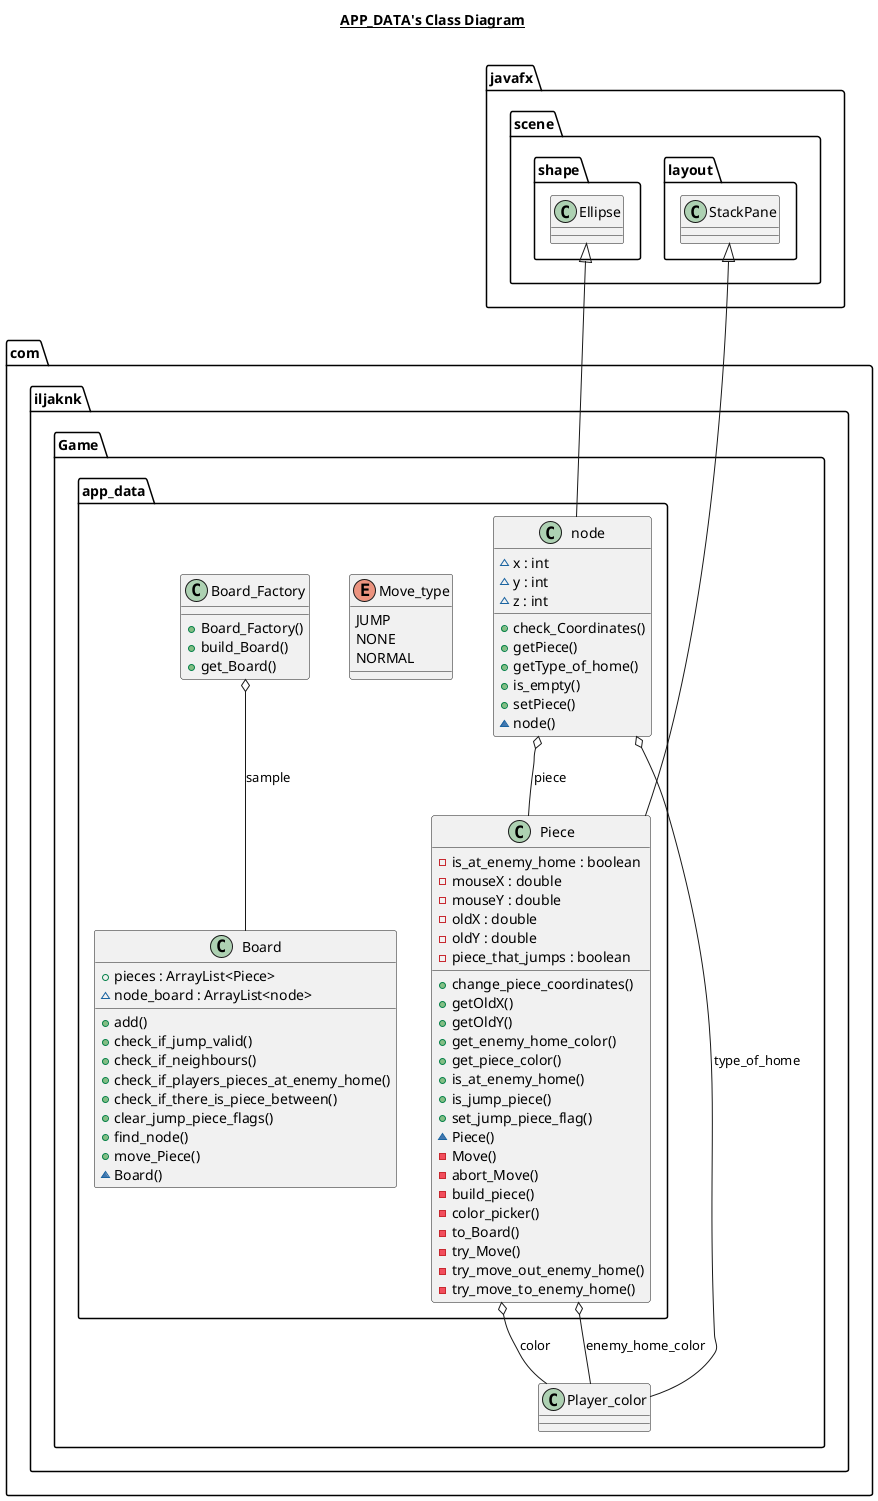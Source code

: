 @startuml

title __APP_DATA's Class Diagram__\n


    namespace com.iljaknk {
      namespace Game {
        namespace app_data {
          class com.iljaknk.Game.app_data.Board {
              + pieces : ArrayList<Piece>
              ~ node_board : ArrayList<node>
              + add()
              + check_if_jump_valid()
              + check_if_neighbours()
              + check_if_players_pieces_at_enemy_home()
              + check_if_there_is_piece_between()
              + clear_jump_piece_flags()
              + find_node()
              + move_Piece()
              ~ Board()
          }
        }
      }
    }

  


    namespace com.iljaknk {
      namespace Game {
        namespace app_data {
          class com.iljaknk.Game.app_data.Board_Factory {
              + Board_Factory()
              + build_Board()
              + get_Board()
          }
        }
      }
    }

  


    namespace com.iljaknk {
      namespace Game {
        namespace app_data {
          enum Move_type {
            JUMP
            NONE
            NORMAL
          }
        }
      }
    }

  


    namespace com.iljaknk {
      namespace Game {
        namespace app_data {
          class com.iljaknk.Game.app_data.Piece {
              - is_at_enemy_home : boolean
              - mouseX : double
              - mouseY : double
              - oldX : double
              - oldY : double
              - piece_that_jumps : boolean
              + change_piece_coordinates()
              + getOldX()
              + getOldY()
              + get_enemy_home_color()
              + get_piece_color()
              + is_at_enemy_home()
              + is_jump_piece()
              + set_jump_piece_flag()
              ~ Piece()
              - Move()
              - abort_Move()
              - build_piece()
              - color_picker()
              - to_Board()
              - try_Move()
              - try_move_out_enemy_home()
              - try_move_to_enemy_home()
          }
        }
      }
    }

  


    namespace com.iljaknk {
      namespace Game {
        namespace app_data {
          class com.iljaknk.Game.app_data.node {
              ~ x : int
              ~ y : int
              ~ z : int
              + check_Coordinates()
              + getPiece()
              + getType_of_home()
              + is_empty()
              + setPiece()
              ~ node()
          }
        }
      }
    }

  

  com.iljaknk.Game.app_data.Board_Factory o-- com.iljaknk.Game.app_data.Board : sample
  com.iljaknk.Game.app_data.Piece -up-|> javafx.scene.layout.StackPane
  com.iljaknk.Game.app_data.Piece o-- com.iljaknk.Game.Player_color : color
  com.iljaknk.Game.app_data.Piece o-- com.iljaknk.Game.Player_color : enemy_home_color
  com.iljaknk.Game.app_data.node -up-|> javafx.scene.shape.Ellipse
  com.iljaknk.Game.app_data.node o-- com.iljaknk.Game.app_data.Piece : piece
  com.iljaknk.Game.app_data.node o-- com.iljaknk.Game.Player_color : type_of_home




@enduml
